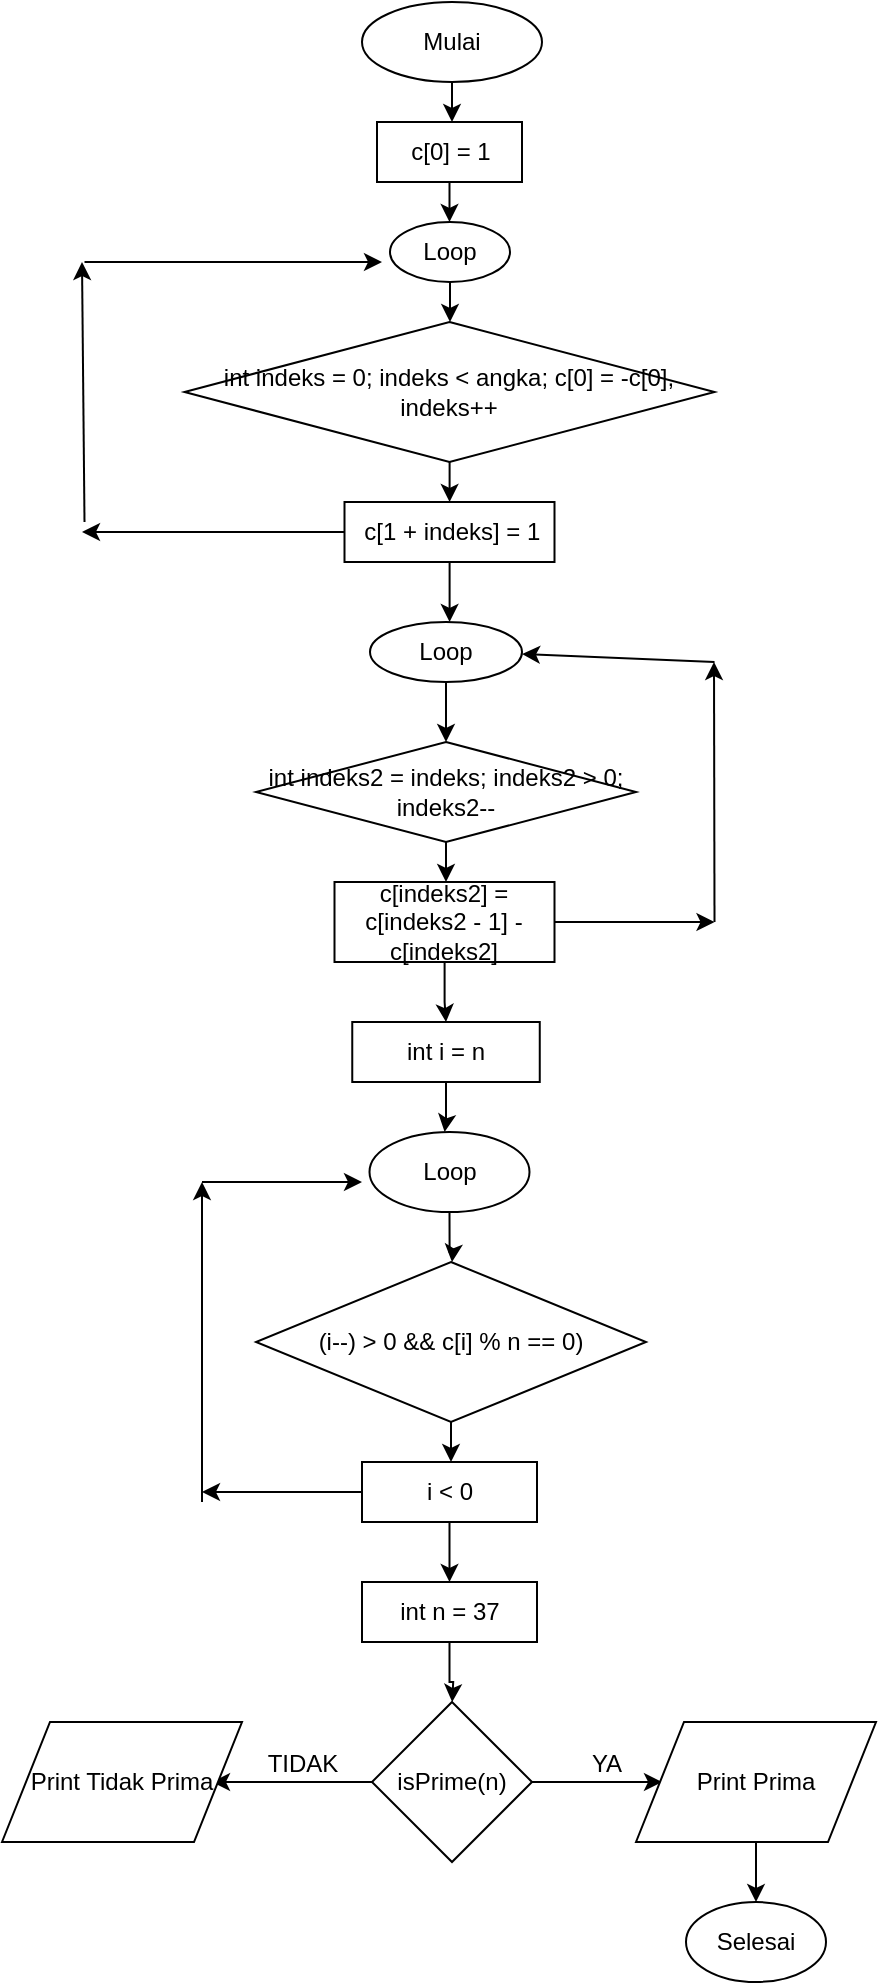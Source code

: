 <mxfile version="13.0.7" type="device"><diagram id="rmfI1VOBYlQfG1hhPxAe" name="Page-1"><mxGraphModel dx="868" dy="534" grid="1" gridSize="10" guides="1" tooltips="1" connect="1" arrows="1" fold="1" page="1" pageScale="1" pageWidth="827" pageHeight="1169" math="0" shadow="0"><root><mxCell id="0"/><mxCell id="1" parent="0"/><mxCell id="np2jw15RrlyytiVRTfGk-3" value="" style="edgeStyle=orthogonalEdgeStyle;rounded=0;orthogonalLoop=1;jettySize=auto;html=1;" edge="1" parent="1" source="np2jw15RrlyytiVRTfGk-1"><mxGeometry relative="1" as="geometry"><mxPoint x="385" y="80" as="targetPoint"/></mxGeometry></mxCell><mxCell id="np2jw15RrlyytiVRTfGk-1" value="Mulai" style="ellipse;whiteSpace=wrap;html=1;" vertex="1" parent="1"><mxGeometry x="340" y="20" width="90" height="40" as="geometry"/></mxCell><mxCell id="np2jw15RrlyytiVRTfGk-6" value="" style="edgeStyle=orthogonalEdgeStyle;rounded=0;orthogonalLoop=1;jettySize=auto;html=1;" edge="1" parent="1" source="np2jw15RrlyytiVRTfGk-4"><mxGeometry relative="1" as="geometry"><mxPoint x="383.8" y="130" as="targetPoint"/></mxGeometry></mxCell><mxCell id="np2jw15RrlyytiVRTfGk-4" value="c[0] = 1" style="rounded=0;whiteSpace=wrap;html=1;" vertex="1" parent="1"><mxGeometry x="347.5" y="80" width="72.5" height="30" as="geometry"/></mxCell><mxCell id="np2jw15RrlyytiVRTfGk-9" value="" style="edgeStyle=orthogonalEdgeStyle;rounded=0;orthogonalLoop=1;jettySize=auto;html=1;" edge="1" parent="1" source="np2jw15RrlyytiVRTfGk-7"><mxGeometry relative="1" as="geometry"><mxPoint x="384" y="180" as="targetPoint"/></mxGeometry></mxCell><mxCell id="np2jw15RrlyytiVRTfGk-7" value="Loop" style="ellipse;whiteSpace=wrap;html=1;" vertex="1" parent="1"><mxGeometry x="354" y="130" width="60" height="30" as="geometry"/></mxCell><mxCell id="np2jw15RrlyytiVRTfGk-13" value="" style="edgeStyle=orthogonalEdgeStyle;rounded=0;orthogonalLoop=1;jettySize=auto;html=1;" edge="1" parent="1" source="np2jw15RrlyytiVRTfGk-10"><mxGeometry relative="1" as="geometry"><mxPoint x="383.8" y="270.013" as="targetPoint"/></mxGeometry></mxCell><mxCell id="np2jw15RrlyytiVRTfGk-10" value="int indeks = 0; indeks &lt; angka; c[0] = -c[0], indeks++" style="rhombus;whiteSpace=wrap;html=1;" vertex="1" parent="1"><mxGeometry x="251.25" y="180" width="265" height="70" as="geometry"/></mxCell><mxCell id="np2jw15RrlyytiVRTfGk-15" value="" style="edgeStyle=orthogonalEdgeStyle;rounded=0;orthogonalLoop=1;jettySize=auto;html=1;" edge="1" parent="1" source="np2jw15RrlyytiVRTfGk-11"><mxGeometry relative="1" as="geometry"><mxPoint x="200" y="285" as="targetPoint"/></mxGeometry></mxCell><mxCell id="np2jw15RrlyytiVRTfGk-19" value="" style="edgeStyle=orthogonalEdgeStyle;rounded=0;orthogonalLoop=1;jettySize=auto;html=1;" edge="1" parent="1" source="np2jw15RrlyytiVRTfGk-11"><mxGeometry relative="1" as="geometry"><mxPoint x="383.8" y="330" as="targetPoint"/></mxGeometry></mxCell><mxCell id="np2jw15RrlyytiVRTfGk-11" value="&amp;nbsp;c[1 + indeks] = 1" style="rounded=0;whiteSpace=wrap;html=1;" vertex="1" parent="1"><mxGeometry x="331.25" y="270" width="105" height="30" as="geometry"/></mxCell><mxCell id="np2jw15RrlyytiVRTfGk-16" value="" style="endArrow=classic;html=1;" edge="1" parent="1"><mxGeometry width="50" height="50" relative="1" as="geometry"><mxPoint x="201.25" y="280" as="sourcePoint"/><mxPoint x="200" y="150" as="targetPoint"/></mxGeometry></mxCell><mxCell id="np2jw15RrlyytiVRTfGk-17" value="" style="endArrow=classic;html=1;" edge="1" parent="1"><mxGeometry width="50" height="50" relative="1" as="geometry"><mxPoint x="201.25" y="150" as="sourcePoint"/><mxPoint x="350" y="150" as="targetPoint"/></mxGeometry></mxCell><mxCell id="np2jw15RrlyytiVRTfGk-22" value="" style="edgeStyle=orthogonalEdgeStyle;rounded=0;orthogonalLoop=1;jettySize=auto;html=1;" edge="1" parent="1" source="np2jw15RrlyytiVRTfGk-20"><mxGeometry relative="1" as="geometry"><mxPoint x="382" y="390" as="targetPoint"/></mxGeometry></mxCell><mxCell id="np2jw15RrlyytiVRTfGk-20" value="Loop" style="ellipse;whiteSpace=wrap;html=1;" vertex="1" parent="1"><mxGeometry x="344" y="330" width="76" height="30" as="geometry"/></mxCell><mxCell id="np2jw15RrlyytiVRTfGk-25" value="" style="edgeStyle=orthogonalEdgeStyle;rounded=0;orthogonalLoop=1;jettySize=auto;html=1;" edge="1" parent="1" source="np2jw15RrlyytiVRTfGk-23"><mxGeometry relative="1" as="geometry"><mxPoint x="382" y="460" as="targetPoint"/></mxGeometry></mxCell><mxCell id="np2jw15RrlyytiVRTfGk-23" value="int indeks2 = indeks; indeks2 &amp;gt; 0; indeks2--" style="rhombus;whiteSpace=wrap;html=1;" vertex="1" parent="1"><mxGeometry x="287" y="390" width="190" height="50" as="geometry"/></mxCell><mxCell id="np2jw15RrlyytiVRTfGk-28" value="" style="edgeStyle=orthogonalEdgeStyle;rounded=0;orthogonalLoop=1;jettySize=auto;html=1;" edge="1" parent="1" source="np2jw15RrlyytiVRTfGk-26" target="np2jw15RrlyytiVRTfGk-27"><mxGeometry relative="1" as="geometry"/></mxCell><mxCell id="np2jw15RrlyytiVRTfGk-30" value="" style="edgeStyle=orthogonalEdgeStyle;rounded=0;orthogonalLoop=1;jettySize=auto;html=1;" edge="1" parent="1" source="np2jw15RrlyytiVRTfGk-26"><mxGeometry relative="1" as="geometry"><mxPoint x="516.25" y="480" as="targetPoint"/></mxGeometry></mxCell><mxCell id="np2jw15RrlyytiVRTfGk-26" value="c[indeks2] = c[indeks2 - 1] - c[indeks2]" style="rounded=0;whiteSpace=wrap;html=1;" vertex="1" parent="1"><mxGeometry x="326.25" y="460" width="110" height="40" as="geometry"/></mxCell><mxCell id="np2jw15RrlyytiVRTfGk-34" value="" style="edgeStyle=orthogonalEdgeStyle;rounded=0;orthogonalLoop=1;jettySize=auto;html=1;" edge="1" parent="1" source="np2jw15RrlyytiVRTfGk-27"><mxGeometry relative="1" as="geometry"><mxPoint x="381.3" y="585" as="targetPoint"/></mxGeometry></mxCell><mxCell id="np2jw15RrlyytiVRTfGk-27" value="int i = n" style="rounded=0;whiteSpace=wrap;html=1;" vertex="1" parent="1"><mxGeometry x="335.13" y="530" width="93.75" height="30" as="geometry"/></mxCell><mxCell id="np2jw15RrlyytiVRTfGk-31" value="" style="endArrow=classic;html=1;" edge="1" parent="1"><mxGeometry width="50" height="50" relative="1" as="geometry"><mxPoint x="516.25" y="350" as="sourcePoint"/><mxPoint x="420" y="346" as="targetPoint"/></mxGeometry></mxCell><mxCell id="np2jw15RrlyytiVRTfGk-32" value="" style="endArrow=classic;html=1;" edge="1" parent="1"><mxGeometry width="50" height="50" relative="1" as="geometry"><mxPoint x="516.25" y="480" as="sourcePoint"/><mxPoint x="516" y="350" as="targetPoint"/></mxGeometry></mxCell><mxCell id="np2jw15RrlyytiVRTfGk-37" value="" style="edgeStyle=orthogonalEdgeStyle;rounded=0;orthogonalLoop=1;jettySize=auto;html=1;" edge="1" parent="1" source="np2jw15RrlyytiVRTfGk-35"><mxGeometry relative="1" as="geometry"><mxPoint x="385" y="650" as="targetPoint"/></mxGeometry></mxCell><mxCell id="np2jw15RrlyytiVRTfGk-35" value="Loop" style="ellipse;whiteSpace=wrap;html=1;" vertex="1" parent="1"><mxGeometry x="343.75" y="585" width="80" height="40" as="geometry"/></mxCell><mxCell id="np2jw15RrlyytiVRTfGk-40" value="" style="edgeStyle=orthogonalEdgeStyle;rounded=0;orthogonalLoop=1;jettySize=auto;html=1;" edge="1" parent="1" source="np2jw15RrlyytiVRTfGk-38"><mxGeometry relative="1" as="geometry"><mxPoint x="384.5" y="750" as="targetPoint"/></mxGeometry></mxCell><mxCell id="np2jw15RrlyytiVRTfGk-38" value="(i--) &amp;gt; 0 &amp;amp;&amp;amp; c[i] % n == 0)" style="rhombus;whiteSpace=wrap;html=1;" vertex="1" parent="1"><mxGeometry x="287" y="650" width="195" height="80" as="geometry"/></mxCell><mxCell id="np2jw15RrlyytiVRTfGk-43" value="" style="edgeStyle=orthogonalEdgeStyle;rounded=0;orthogonalLoop=1;jettySize=auto;html=1;" edge="1" parent="1" source="np2jw15RrlyytiVRTfGk-41"><mxGeometry relative="1" as="geometry"><mxPoint x="260" y="765" as="targetPoint"/></mxGeometry></mxCell><mxCell id="np2jw15RrlyytiVRTfGk-48" value="" style="edgeStyle=orthogonalEdgeStyle;rounded=0;orthogonalLoop=1;jettySize=auto;html=1;" edge="1" parent="1" source="np2jw15RrlyytiVRTfGk-41" target="np2jw15RrlyytiVRTfGk-47"><mxGeometry relative="1" as="geometry"/></mxCell><mxCell id="np2jw15RrlyytiVRTfGk-41" value="i &amp;lt; 0" style="rounded=0;whiteSpace=wrap;html=1;" vertex="1" parent="1"><mxGeometry x="340" y="750" width="87.5" height="30" as="geometry"/></mxCell><mxCell id="np2jw15RrlyytiVRTfGk-50" value="" style="edgeStyle=orthogonalEdgeStyle;rounded=0;orthogonalLoop=1;jettySize=auto;html=1;" edge="1" parent="1" source="np2jw15RrlyytiVRTfGk-47"><mxGeometry relative="1" as="geometry"><mxPoint x="385.1" y="870" as="targetPoint"/></mxGeometry></mxCell><mxCell id="np2jw15RrlyytiVRTfGk-47" value="int n = 37" style="rounded=0;whiteSpace=wrap;html=1;" vertex="1" parent="1"><mxGeometry x="340" y="810" width="87.5" height="30" as="geometry"/></mxCell><mxCell id="np2jw15RrlyytiVRTfGk-44" value="" style="endArrow=classic;html=1;" edge="1" parent="1"><mxGeometry width="50" height="50" relative="1" as="geometry"><mxPoint x="260" y="770" as="sourcePoint"/><mxPoint x="260" y="610" as="targetPoint"/></mxGeometry></mxCell><mxCell id="np2jw15RrlyytiVRTfGk-46" value="" style="endArrow=classic;html=1;" edge="1" parent="1"><mxGeometry width="50" height="50" relative="1" as="geometry"><mxPoint x="260" y="610" as="sourcePoint"/><mxPoint x="340" y="610" as="targetPoint"/></mxGeometry></mxCell><mxCell id="np2jw15RrlyytiVRTfGk-54" value="" style="edgeStyle=orthogonalEdgeStyle;rounded=0;orthogonalLoop=1;jettySize=auto;html=1;" edge="1" parent="1" source="np2jw15RrlyytiVRTfGk-52"><mxGeometry relative="1" as="geometry"><mxPoint x="490" y="910" as="targetPoint"/></mxGeometry></mxCell><mxCell id="np2jw15RrlyytiVRTfGk-56" value="" style="edgeStyle=orthogonalEdgeStyle;rounded=0;orthogonalLoop=1;jettySize=auto;html=1;" edge="1" parent="1" source="np2jw15RrlyytiVRTfGk-52"><mxGeometry relative="1" as="geometry"><mxPoint x="265" y="910" as="targetPoint"/></mxGeometry></mxCell><mxCell id="np2jw15RrlyytiVRTfGk-52" value="isPrime(n)" style="rhombus;whiteSpace=wrap;html=1;" vertex="1" parent="1"><mxGeometry x="345" y="870" width="80" height="80" as="geometry"/></mxCell><mxCell id="np2jw15RrlyytiVRTfGk-57" value="Print Tidak Prima" style="shape=parallelogram;perimeter=parallelogramPerimeter;whiteSpace=wrap;html=1;" vertex="1" parent="1"><mxGeometry x="160" y="880" width="120" height="60" as="geometry"/></mxCell><mxCell id="np2jw15RrlyytiVRTfGk-60" value="" style="edgeStyle=orthogonalEdgeStyle;rounded=0;orthogonalLoop=1;jettySize=auto;html=1;" edge="1" parent="1" source="np2jw15RrlyytiVRTfGk-58"><mxGeometry relative="1" as="geometry"><mxPoint x="537" y="970" as="targetPoint"/></mxGeometry></mxCell><mxCell id="np2jw15RrlyytiVRTfGk-58" value="Print Prima" style="shape=parallelogram;perimeter=parallelogramPerimeter;whiteSpace=wrap;html=1;" vertex="1" parent="1"><mxGeometry x="477" y="880" width="120" height="60" as="geometry"/></mxCell><mxCell id="np2jw15RrlyytiVRTfGk-61" value="Selesai" style="ellipse;whiteSpace=wrap;html=1;" vertex="1" parent="1"><mxGeometry x="502" y="970" width="70" height="40" as="geometry"/></mxCell><mxCell id="np2jw15RrlyytiVRTfGk-62" value="YA" style="text;html=1;align=center;verticalAlign=middle;resizable=0;points=[];autosize=1;" vertex="1" parent="1"><mxGeometry x="447" y="891" width="30" height="20" as="geometry"/></mxCell><mxCell id="np2jw15RrlyytiVRTfGk-63" value="TIDAK" style="text;html=1;align=center;verticalAlign=middle;resizable=0;points=[];autosize=1;" vertex="1" parent="1"><mxGeometry x="285.13" y="891" width="50" height="20" as="geometry"/></mxCell></root></mxGraphModel></diagram></mxfile>